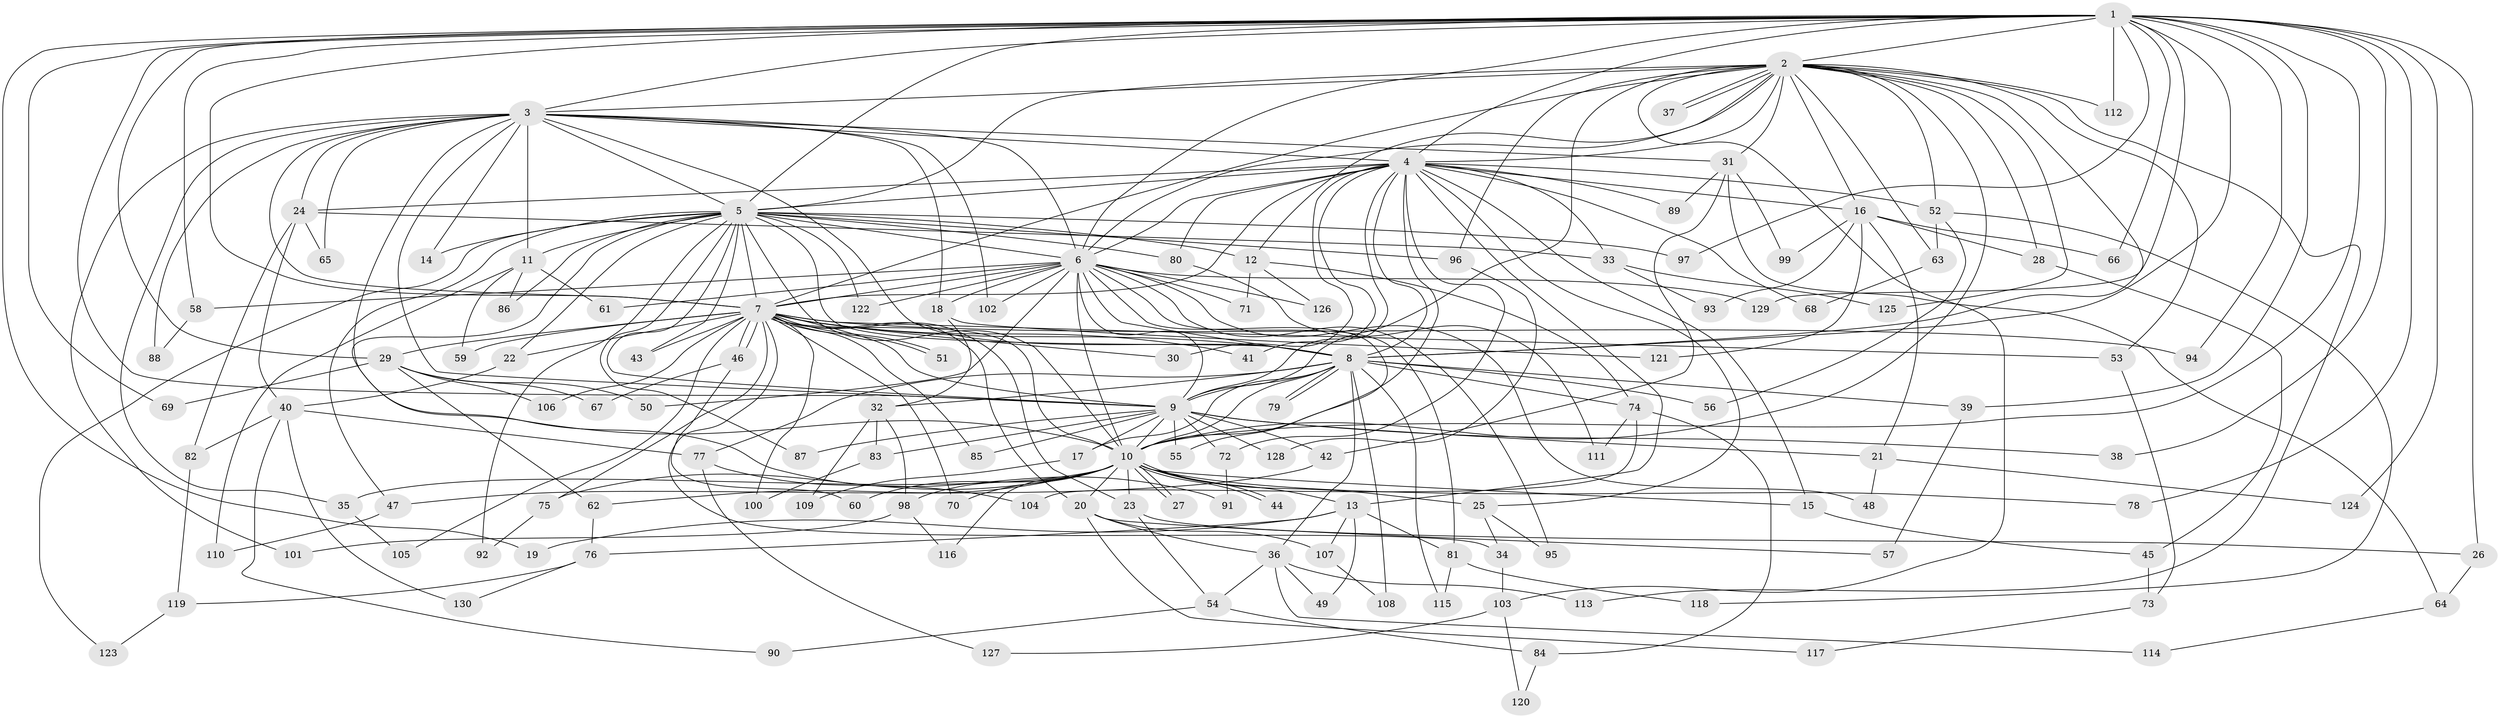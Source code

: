 // coarse degree distribution, {3: 0.3384615384615385, 19: 0.03076923076923077, 7: 0.015384615384615385, 18: 0.015384615384615385, 4: 0.16923076923076924, 2: 0.09230769230769231, 14: 0.03076923076923077, 5: 0.07692307692307693, 6: 0.07692307692307693, 8: 0.015384615384615385, 20: 0.046153846153846156, 1: 0.07692307692307693, 21: 0.015384615384615385}
// Generated by graph-tools (version 1.1) at 2025/36/03/04/25 23:36:15]
// undirected, 130 vertices, 285 edges
graph export_dot {
  node [color=gray90,style=filled];
  1;
  2;
  3;
  4;
  5;
  6;
  7;
  8;
  9;
  10;
  11;
  12;
  13;
  14;
  15;
  16;
  17;
  18;
  19;
  20;
  21;
  22;
  23;
  24;
  25;
  26;
  27;
  28;
  29;
  30;
  31;
  32;
  33;
  34;
  35;
  36;
  37;
  38;
  39;
  40;
  41;
  42;
  43;
  44;
  45;
  46;
  47;
  48;
  49;
  50;
  51;
  52;
  53;
  54;
  55;
  56;
  57;
  58;
  59;
  60;
  61;
  62;
  63;
  64;
  65;
  66;
  67;
  68;
  69;
  70;
  71;
  72;
  73;
  74;
  75;
  76;
  77;
  78;
  79;
  80;
  81;
  82;
  83;
  84;
  85;
  86;
  87;
  88;
  89;
  90;
  91;
  92;
  93;
  94;
  95;
  96;
  97;
  98;
  99;
  100;
  101;
  102;
  103;
  104;
  105;
  106;
  107;
  108;
  109;
  110;
  111;
  112;
  113;
  114;
  115;
  116;
  117;
  118;
  119;
  120;
  121;
  122;
  123;
  124;
  125;
  126;
  127;
  128;
  129;
  130;
  1 -- 2;
  1 -- 3;
  1 -- 4;
  1 -- 5;
  1 -- 6;
  1 -- 7;
  1 -- 8;
  1 -- 9;
  1 -- 10;
  1 -- 19;
  1 -- 26;
  1 -- 29;
  1 -- 38;
  1 -- 39;
  1 -- 58;
  1 -- 66;
  1 -- 69;
  1 -- 78;
  1 -- 94;
  1 -- 97;
  1 -- 112;
  1 -- 124;
  1 -- 129;
  2 -- 3;
  2 -- 4;
  2 -- 5;
  2 -- 6;
  2 -- 7;
  2 -- 8;
  2 -- 9;
  2 -- 10;
  2 -- 12;
  2 -- 16;
  2 -- 28;
  2 -- 31;
  2 -- 37;
  2 -- 37;
  2 -- 52;
  2 -- 53;
  2 -- 63;
  2 -- 96;
  2 -- 103;
  2 -- 112;
  2 -- 113;
  2 -- 125;
  3 -- 4;
  3 -- 5;
  3 -- 6;
  3 -- 7;
  3 -- 8;
  3 -- 9;
  3 -- 10;
  3 -- 11;
  3 -- 14;
  3 -- 18;
  3 -- 24;
  3 -- 31;
  3 -- 35;
  3 -- 65;
  3 -- 88;
  3 -- 101;
  3 -- 102;
  4 -- 5;
  4 -- 6;
  4 -- 7;
  4 -- 8;
  4 -- 9;
  4 -- 10;
  4 -- 13;
  4 -- 15;
  4 -- 16;
  4 -- 24;
  4 -- 25;
  4 -- 30;
  4 -- 33;
  4 -- 41;
  4 -- 52;
  4 -- 68;
  4 -- 72;
  4 -- 80;
  4 -- 89;
  5 -- 6;
  5 -- 7;
  5 -- 8;
  5 -- 9;
  5 -- 10;
  5 -- 11;
  5 -- 12;
  5 -- 14;
  5 -- 22;
  5 -- 43;
  5 -- 47;
  5 -- 80;
  5 -- 86;
  5 -- 87;
  5 -- 91;
  5 -- 92;
  5 -- 96;
  5 -- 97;
  5 -- 122;
  5 -- 123;
  6 -- 7;
  6 -- 8;
  6 -- 9;
  6 -- 10;
  6 -- 18;
  6 -- 48;
  6 -- 50;
  6 -- 55;
  6 -- 58;
  6 -- 61;
  6 -- 71;
  6 -- 81;
  6 -- 95;
  6 -- 102;
  6 -- 122;
  6 -- 126;
  6 -- 129;
  7 -- 8;
  7 -- 9;
  7 -- 10;
  7 -- 20;
  7 -- 22;
  7 -- 23;
  7 -- 29;
  7 -- 30;
  7 -- 34;
  7 -- 41;
  7 -- 43;
  7 -- 46;
  7 -- 46;
  7 -- 51;
  7 -- 51;
  7 -- 53;
  7 -- 59;
  7 -- 70;
  7 -- 75;
  7 -- 85;
  7 -- 94;
  7 -- 100;
  7 -- 105;
  7 -- 106;
  8 -- 9;
  8 -- 10;
  8 -- 17;
  8 -- 32;
  8 -- 36;
  8 -- 39;
  8 -- 56;
  8 -- 74;
  8 -- 77;
  8 -- 79;
  8 -- 79;
  8 -- 108;
  8 -- 115;
  9 -- 10;
  9 -- 17;
  9 -- 21;
  9 -- 38;
  9 -- 42;
  9 -- 55;
  9 -- 72;
  9 -- 83;
  9 -- 85;
  9 -- 87;
  9 -- 128;
  10 -- 13;
  10 -- 15;
  10 -- 20;
  10 -- 23;
  10 -- 25;
  10 -- 27;
  10 -- 27;
  10 -- 35;
  10 -- 44;
  10 -- 44;
  10 -- 60;
  10 -- 62;
  10 -- 70;
  10 -- 75;
  10 -- 78;
  10 -- 98;
  10 -- 116;
  11 -- 59;
  11 -- 61;
  11 -- 86;
  11 -- 110;
  12 -- 71;
  12 -- 74;
  12 -- 126;
  13 -- 19;
  13 -- 49;
  13 -- 76;
  13 -- 81;
  13 -- 107;
  15 -- 45;
  16 -- 21;
  16 -- 28;
  16 -- 66;
  16 -- 93;
  16 -- 99;
  16 -- 121;
  17 -- 109;
  18 -- 32;
  18 -- 121;
  20 -- 36;
  20 -- 57;
  20 -- 107;
  20 -- 117;
  21 -- 48;
  21 -- 124;
  22 -- 40;
  23 -- 26;
  23 -- 54;
  24 -- 33;
  24 -- 40;
  24 -- 65;
  24 -- 82;
  25 -- 34;
  25 -- 95;
  26 -- 64;
  28 -- 45;
  29 -- 50;
  29 -- 62;
  29 -- 67;
  29 -- 69;
  29 -- 106;
  31 -- 42;
  31 -- 64;
  31 -- 89;
  31 -- 99;
  32 -- 83;
  32 -- 98;
  32 -- 109;
  33 -- 93;
  33 -- 125;
  34 -- 103;
  35 -- 105;
  36 -- 49;
  36 -- 54;
  36 -- 113;
  36 -- 114;
  39 -- 57;
  40 -- 77;
  40 -- 82;
  40 -- 90;
  40 -- 130;
  42 -- 47;
  45 -- 73;
  46 -- 60;
  46 -- 67;
  47 -- 110;
  52 -- 56;
  52 -- 63;
  52 -- 118;
  53 -- 73;
  54 -- 84;
  54 -- 90;
  58 -- 88;
  62 -- 76;
  63 -- 68;
  64 -- 114;
  72 -- 91;
  73 -- 117;
  74 -- 84;
  74 -- 104;
  74 -- 111;
  75 -- 92;
  76 -- 119;
  76 -- 130;
  77 -- 104;
  77 -- 127;
  80 -- 111;
  81 -- 115;
  81 -- 118;
  82 -- 119;
  83 -- 100;
  84 -- 120;
  96 -- 128;
  98 -- 101;
  98 -- 116;
  103 -- 120;
  103 -- 127;
  107 -- 108;
  119 -- 123;
}
